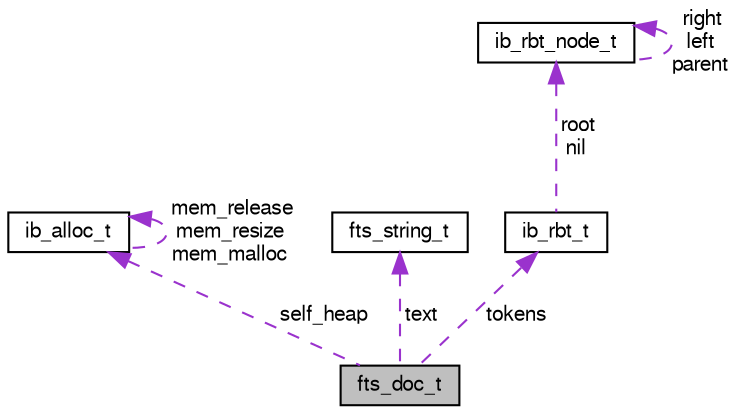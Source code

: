 digraph "fts_doc_t"
{
  bgcolor="transparent";
  edge [fontname="FreeSans",fontsize="10",labelfontname="FreeSans",labelfontsize="10"];
  node [fontname="FreeSans",fontsize="10",shape=record];
  Node1 [label="fts_doc_t",height=0.2,width=0.4,color="black", fillcolor="grey75", style="filled" fontcolor="black"];
  Node2 -> Node1 [dir="back",color="darkorchid3",fontsize="10",style="dashed",label=" self_heap" ,fontname="FreeSans"];
  Node2 [label="ib_alloc_t",height=0.2,width=0.4,color="black",URL="$structib__alloc__t.html"];
  Node2 -> Node2 [dir="back",color="darkorchid3",fontsize="10",style="dashed",label=" mem_release\nmem_resize\nmem_malloc" ,fontname="FreeSans"];
  Node3 -> Node1 [dir="back",color="darkorchid3",fontsize="10",style="dashed",label=" text" ,fontname="FreeSans"];
  Node3 [label="fts_string_t",height=0.2,width=0.4,color="black",URL="$structfts__string__t.html"];
  Node4 -> Node1 [dir="back",color="darkorchid3",fontsize="10",style="dashed",label=" tokens" ,fontname="FreeSans"];
  Node4 [label="ib_rbt_t",height=0.2,width=0.4,color="black",URL="$structib__rbt__t.html"];
  Node5 -> Node4 [dir="back",color="darkorchid3",fontsize="10",style="dashed",label=" root\nnil" ,fontname="FreeSans"];
  Node5 [label="ib_rbt_node_t",height=0.2,width=0.4,color="black",URL="$structib__rbt__node__t.html"];
  Node5 -> Node5 [dir="back",color="darkorchid3",fontsize="10",style="dashed",label=" right\nleft\nparent" ,fontname="FreeSans"];
}
